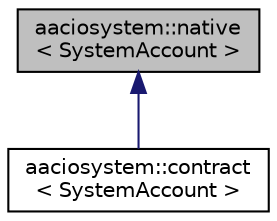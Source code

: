 digraph "aaciosystem::native&lt; SystemAccount &gt;"
{
  edge [fontname="Helvetica",fontsize="10",labelfontname="Helvetica",labelfontsize="10"];
  node [fontname="Helvetica",fontsize="10",shape=record];
  Node0 [label="aaciosystem::native\l\< SystemAccount \>",height=0.2,width=0.4,color="black", fillcolor="grey75", style="filled", fontcolor="black"];
  Node0 -> Node1 [dir="back",color="midnightblue",fontsize="10",style="solid"];
  Node1 [label="aaciosystem::contract\l\< SystemAccount \>",height=0.2,width=0.4,color="black", fillcolor="white", style="filled",URL="$classaaciosystem_1_1contract.html"];
}
